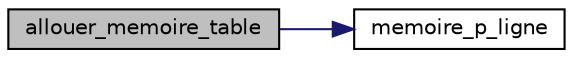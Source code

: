 digraph "allouer_memoire_table"
{
 // INTERACTIVE_SVG=YES
  edge [fontname="Helvetica",fontsize="10",labelfontname="Helvetica",labelfontsize="10"];
  node [fontname="Helvetica",fontsize="10",shape=record];
  rankdir="LR";
  Node0 [label="allouer_memoire_table",height=0.2,width=0.4,color="black", fillcolor="grey75", style="filled", fontcolor="black"];
  Node0 -> Node1 [color="midnightblue",fontsize="10",style="solid",fontname="Helvetica"];
  Node1 [label="memoire_p_ligne",height=0.2,width=0.4,color="black", fillcolor="white", style="filled",URL="$validator_8cpp.html#af23e7af258b590af3650be8ab06708be",tooltip="Définit le besoin de mémoire en octets pour un bulletin de paye de données XML (Table) ..."];
}
